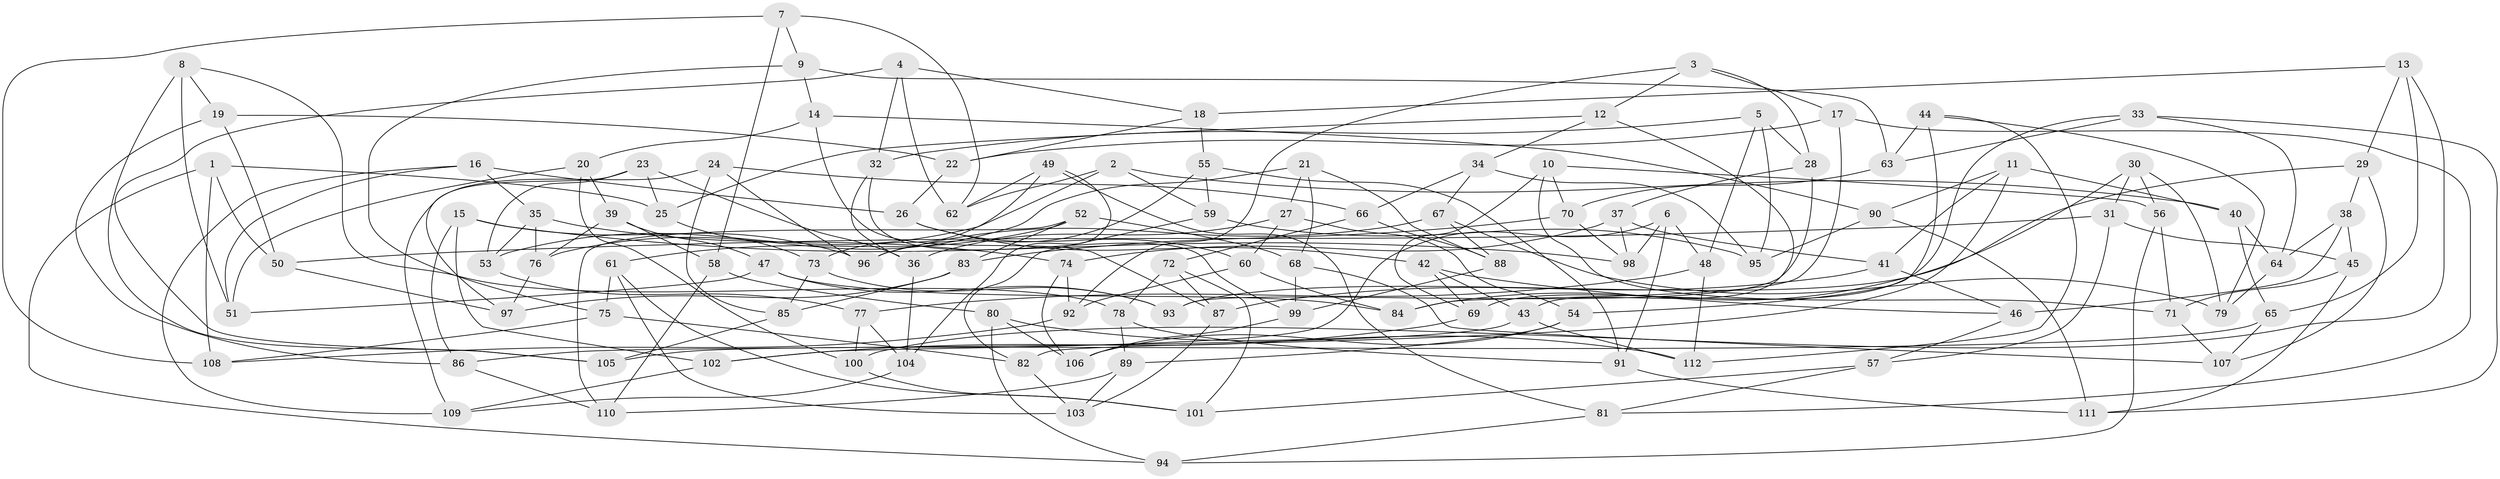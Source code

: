 // coarse degree distribution, {6: 0.5652173913043478, 5: 0.057971014492753624, 4: 0.37681159420289856}
// Generated by graph-tools (version 1.1) at 2025/52/02/27/25 19:52:29]
// undirected, 112 vertices, 224 edges
graph export_dot {
graph [start="1"]
  node [color=gray90,style=filled];
  1;
  2;
  3;
  4;
  5;
  6;
  7;
  8;
  9;
  10;
  11;
  12;
  13;
  14;
  15;
  16;
  17;
  18;
  19;
  20;
  21;
  22;
  23;
  24;
  25;
  26;
  27;
  28;
  29;
  30;
  31;
  32;
  33;
  34;
  35;
  36;
  37;
  38;
  39;
  40;
  41;
  42;
  43;
  44;
  45;
  46;
  47;
  48;
  49;
  50;
  51;
  52;
  53;
  54;
  55;
  56;
  57;
  58;
  59;
  60;
  61;
  62;
  63;
  64;
  65;
  66;
  67;
  68;
  69;
  70;
  71;
  72;
  73;
  74;
  75;
  76;
  77;
  78;
  79;
  80;
  81;
  82;
  83;
  84;
  85;
  86;
  87;
  88;
  89;
  90;
  91;
  92;
  93;
  94;
  95;
  96;
  97;
  98;
  99;
  100;
  101;
  102;
  103;
  104;
  105;
  106;
  107;
  108;
  109;
  110;
  111;
  112;
  1 -- 25;
  1 -- 50;
  1 -- 94;
  1 -- 108;
  2 -- 53;
  2 -- 40;
  2 -- 62;
  2 -- 59;
  3 -- 17;
  3 -- 12;
  3 -- 28;
  3 -- 92;
  4 -- 18;
  4 -- 32;
  4 -- 105;
  4 -- 62;
  5 -- 32;
  5 -- 95;
  5 -- 28;
  5 -- 48;
  6 -- 98;
  6 -- 48;
  6 -- 102;
  6 -- 91;
  7 -- 9;
  7 -- 108;
  7 -- 58;
  7 -- 62;
  8 -- 105;
  8 -- 78;
  8 -- 51;
  8 -- 19;
  9 -- 75;
  9 -- 63;
  9 -- 14;
  10 -- 71;
  10 -- 56;
  10 -- 69;
  10 -- 70;
  11 -- 90;
  11 -- 82;
  11 -- 41;
  11 -- 40;
  12 -- 34;
  12 -- 25;
  12 -- 43;
  13 -- 100;
  13 -- 29;
  13 -- 18;
  13 -- 65;
  14 -- 87;
  14 -- 90;
  14 -- 20;
  15 -- 98;
  15 -- 86;
  15 -- 96;
  15 -- 102;
  16 -- 109;
  16 -- 26;
  16 -- 35;
  16 -- 51;
  17 -- 22;
  17 -- 81;
  17 -- 84;
  18 -- 22;
  18 -- 55;
  19 -- 50;
  19 -- 22;
  19 -- 86;
  20 -- 39;
  20 -- 100;
  20 -- 51;
  21 -- 68;
  21 -- 88;
  21 -- 76;
  21 -- 27;
  22 -- 26;
  23 -- 97;
  23 -- 25;
  23 -- 53;
  23 -- 36;
  24 -- 109;
  24 -- 96;
  24 -- 85;
  24 -- 66;
  25 -- 73;
  26 -- 42;
  26 -- 60;
  27 -- 54;
  27 -- 60;
  27 -- 36;
  28 -- 37;
  28 -- 93;
  29 -- 38;
  29 -- 107;
  29 -- 93;
  30 -- 84;
  30 -- 56;
  30 -- 31;
  30 -- 79;
  31 -- 45;
  31 -- 50;
  31 -- 57;
  32 -- 99;
  32 -- 36;
  33 -- 63;
  33 -- 69;
  33 -- 64;
  33 -- 111;
  34 -- 95;
  34 -- 66;
  34 -- 67;
  35 -- 76;
  35 -- 53;
  35 -- 74;
  36 -- 104;
  37 -- 98;
  37 -- 74;
  37 -- 41;
  38 -- 46;
  38 -- 45;
  38 -- 64;
  39 -- 47;
  39 -- 58;
  39 -- 76;
  40 -- 64;
  40 -- 65;
  41 -- 87;
  41 -- 46;
  42 -- 46;
  42 -- 69;
  42 -- 43;
  43 -- 86;
  43 -- 112;
  44 -- 63;
  44 -- 112;
  44 -- 79;
  44 -- 54;
  45 -- 111;
  45 -- 71;
  46 -- 57;
  47 -- 84;
  47 -- 51;
  47 -- 93;
  48 -- 77;
  48 -- 112;
  49 -- 81;
  49 -- 62;
  49 -- 104;
  49 -- 73;
  50 -- 97;
  52 -- 68;
  52 -- 61;
  52 -- 110;
  52 -- 83;
  53 -- 77;
  54 -- 89;
  54 -- 106;
  55 -- 91;
  55 -- 96;
  55 -- 59;
  56 -- 94;
  56 -- 71;
  57 -- 101;
  57 -- 81;
  58 -- 110;
  58 -- 80;
  59 -- 82;
  59 -- 95;
  60 -- 92;
  60 -- 84;
  61 -- 101;
  61 -- 75;
  61 -- 103;
  63 -- 70;
  64 -- 79;
  65 -- 105;
  65 -- 107;
  66 -- 72;
  66 -- 88;
  67 -- 79;
  67 -- 96;
  67 -- 88;
  68 -- 107;
  68 -- 99;
  69 -- 102;
  70 -- 83;
  70 -- 98;
  71 -- 107;
  72 -- 87;
  72 -- 78;
  72 -- 101;
  73 -- 93;
  73 -- 85;
  74 -- 92;
  74 -- 106;
  75 -- 108;
  75 -- 82;
  76 -- 97;
  77 -- 104;
  77 -- 100;
  78 -- 89;
  78 -- 91;
  80 -- 94;
  80 -- 112;
  80 -- 106;
  81 -- 94;
  82 -- 103;
  83 -- 85;
  83 -- 97;
  85 -- 105;
  86 -- 110;
  87 -- 103;
  88 -- 99;
  89 -- 110;
  89 -- 103;
  90 -- 95;
  90 -- 111;
  91 -- 111;
  92 -- 108;
  99 -- 106;
  100 -- 101;
  102 -- 109;
  104 -- 109;
}
